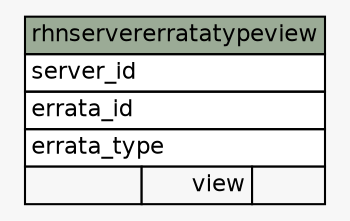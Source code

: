 // dot 2.26.0 on Linux 2.6.32-504.el6.x86_64
// SchemaSpy rev 590
digraph "rhnservererratatypeview" {
  graph [
    rankdir="RL"
    bgcolor="#f7f7f7"
    nodesep="0.18"
    ranksep="0.46"
    fontname="Helvetica"
    fontsize="11"
  ];
  node [
    fontname="Helvetica"
    fontsize="11"
    shape="plaintext"
  ];
  edge [
    arrowsize="0.8"
  ];
  "rhnservererratatypeview" [
    label=<
    <TABLE BORDER="0" CELLBORDER="1" CELLSPACING="0" BGCOLOR="#ffffff">
      <TR><TD COLSPAN="3" BGCOLOR="#9bab96" ALIGN="CENTER">rhnservererratatypeview</TD></TR>
      <TR><TD PORT="server_id" COLSPAN="3" ALIGN="LEFT">server_id</TD></TR>
      <TR><TD PORT="errata_id" COLSPAN="3" ALIGN="LEFT">errata_id</TD></TR>
      <TR><TD PORT="errata_type" COLSPAN="3" ALIGN="LEFT">errata_type</TD></TR>
      <TR><TD ALIGN="LEFT" BGCOLOR="#f7f7f7">  </TD><TD ALIGN="RIGHT" BGCOLOR="#f7f7f7">view</TD><TD ALIGN="RIGHT" BGCOLOR="#f7f7f7">  </TD></TR>
    </TABLE>>
    URL="tables/rhnservererratatypeview.html"
    tooltip="rhnservererratatypeview"
  ];
}
